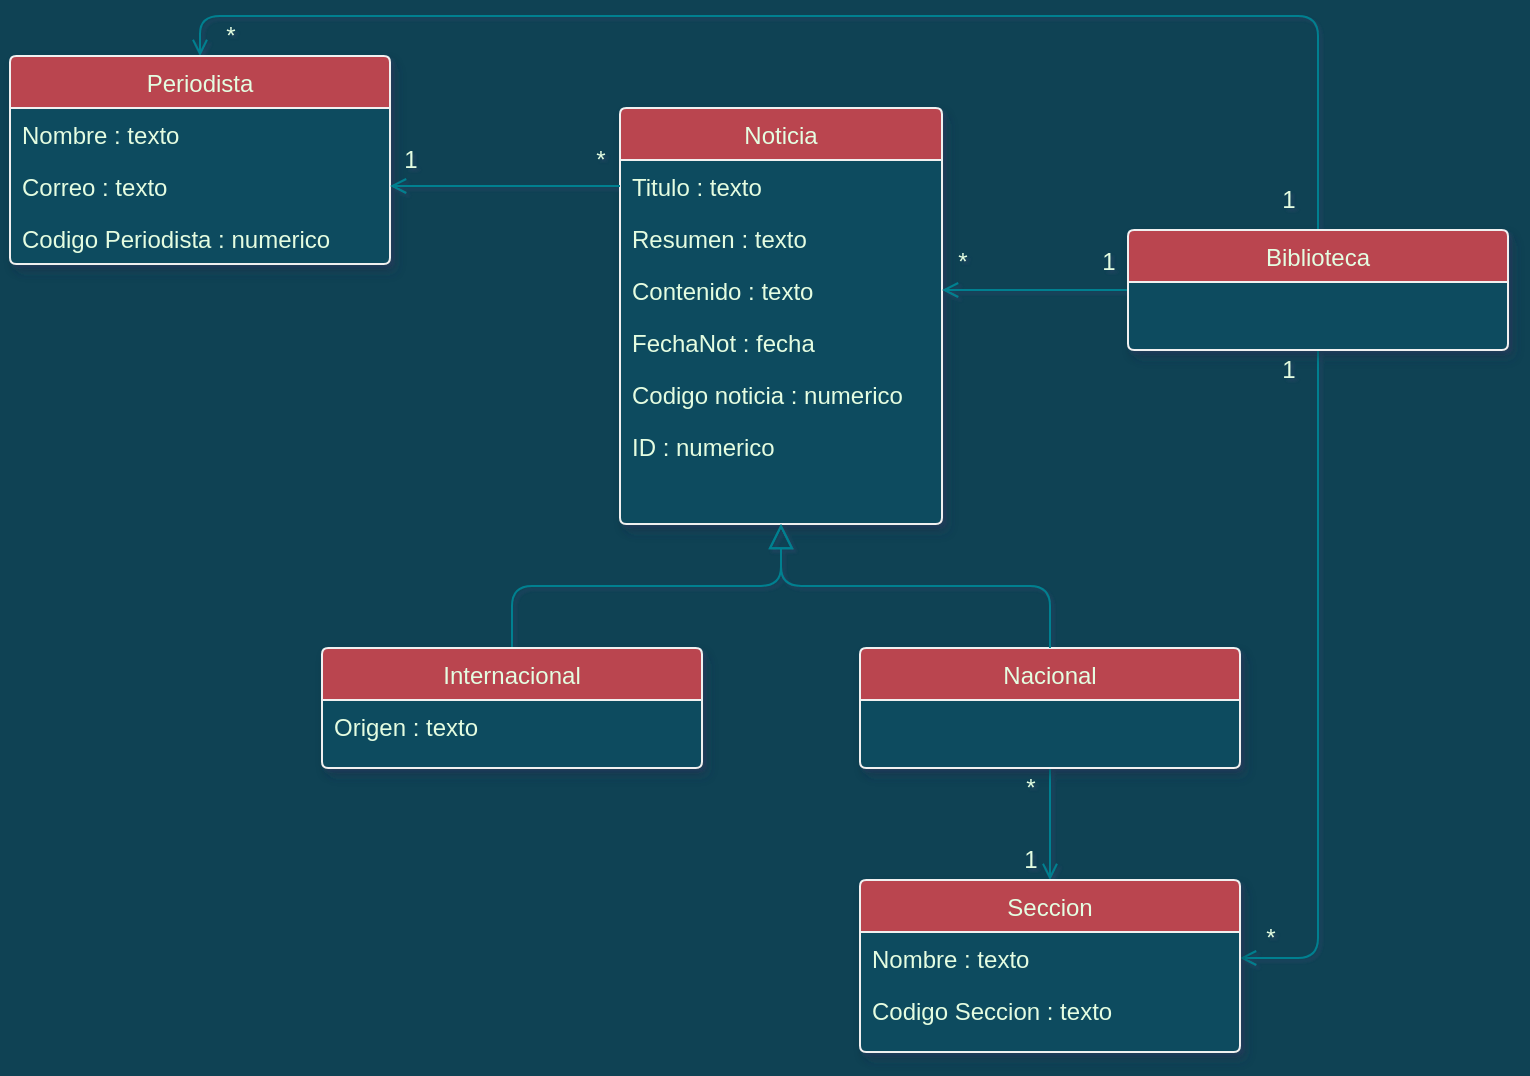 <mxfile version="14.6.13" type="device"><diagram id="C5RBs43oDa-KdzZeNtuy" name="Page-1"><mxGraphModel dx="115" dy="642" grid="1" gridSize="10" guides="1" tooltips="1" connect="1" arrows="1" fold="1" page="1" pageScale="1" pageWidth="827" pageHeight="1169" background="#0F4254" math="0" shadow="1"><root><mxCell id="WIyWlLk6GJQsqaUBKTNV-0"/><mxCell id="WIyWlLk6GJQsqaUBKTNV-1" parent="WIyWlLk6GJQsqaUBKTNV-0"/><mxCell id="3-sf3813eAfr77hIOCX9-44" value="Noticia" style="swimlane;fontStyle=0;align=center;verticalAlign=top;childLayout=stackLayout;horizontal=1;startSize=26;horizontalStack=0;resizeParent=1;resizeLast=0;collapsible=1;marginBottom=0;rounded=1;shadow=1;strokeWidth=1;fillColor=#BA4550;strokeColor=#f0f0f0;fontColor=#E4FDE1;swimlaneFillColor=#114B5F;glass=0;arcSize=4;" parent="WIyWlLk6GJQsqaUBKTNV-1" vertex="1"><mxGeometry x="1176" y="64" width="161" height="208" as="geometry"><mxRectangle x="230" y="140" width="160" height="26" as="alternateBounds"/></mxGeometry></mxCell><mxCell id="3-sf3813eAfr77hIOCX9-71" value="Titulo : texto" style="text;align=left;verticalAlign=top;spacingLeft=4;spacingRight=4;overflow=hidden;rotatable=0;points=[[0,0.5],[1,0.5]];portConstraint=eastwest;fontColor=#E4FDE1;" parent="3-sf3813eAfr77hIOCX9-44" vertex="1"><mxGeometry y="26" width="161" height="26" as="geometry"/></mxCell><mxCell id="3-sf3813eAfr77hIOCX9-72" value="Resumen : texto" style="text;align=left;verticalAlign=top;spacingLeft=4;spacingRight=4;overflow=hidden;rotatable=0;points=[[0,0.5],[1,0.5]];portConstraint=eastwest;fontColor=#E4FDE1;" parent="3-sf3813eAfr77hIOCX9-44" vertex="1"><mxGeometry y="52" width="161" height="26" as="geometry"/></mxCell><mxCell id="3-sf3813eAfr77hIOCX9-73" value="Contenido : texto" style="text;align=left;verticalAlign=top;spacingLeft=4;spacingRight=4;overflow=hidden;rotatable=0;points=[[0,0.5],[1,0.5]];portConstraint=eastwest;fontColor=#E4FDE1;" parent="3-sf3813eAfr77hIOCX9-44" vertex="1"><mxGeometry y="78" width="161" height="26" as="geometry"/></mxCell><mxCell id="3-sf3813eAfr77hIOCX9-70" value="FechaNot : fecha" style="text;align=left;verticalAlign=top;spacingLeft=4;spacingRight=4;overflow=hidden;rotatable=0;points=[[0,0.5],[1,0.5]];portConstraint=eastwest;fontStyle=0;fontColor=#E4FDE1;" parent="3-sf3813eAfr77hIOCX9-44" vertex="1"><mxGeometry y="104" width="161" height="26" as="geometry"/></mxCell><mxCell id="3-sf3813eAfr77hIOCX9-48" value="Codigo noticia : numerico" style="text;align=left;verticalAlign=top;spacingLeft=4;spacingRight=4;overflow=hidden;rotatable=0;points=[[0,0.5],[1,0.5]];portConstraint=eastwest;rounded=0;shadow=0;html=0;fontColor=#E4FDE1;" parent="3-sf3813eAfr77hIOCX9-44" vertex="1"><mxGeometry y="130" width="161" height="26" as="geometry"/></mxCell><mxCell id="YXi1QuguZmwEMJsISz42-0" value="ID : numerico" style="text;align=left;verticalAlign=top;spacingLeft=4;spacingRight=4;overflow=hidden;rotatable=0;points=[[0,0.5],[1,0.5]];portConstraint=eastwest;rounded=0;shadow=0;html=0;fontColor=#E4FDE1;" parent="3-sf3813eAfr77hIOCX9-44" vertex="1"><mxGeometry y="156" width="161" height="26" as="geometry"/></mxCell><mxCell id="fhMlI7O36xzXK1F7a8pC-33" style="edgeStyle=orthogonalEdgeStyle;rounded=1;sketch=0;orthogonalLoop=1;jettySize=auto;html=1;exitX=0.5;exitY=0;exitDx=0;exitDy=0;entryX=0.5;entryY=0;entryDx=0;entryDy=0;shadow=0;fontColor=#E4FDE1;endArrow=open;endFill=0;strokeColor=#028090;fillColor=#F45B69;" parent="WIyWlLk6GJQsqaUBKTNV-1" source="DcKe2nOHvvo9FDWXLojo-1" target="3-sf3813eAfr77hIOCX9-60" edge="1"><mxGeometry relative="1" as="geometry"><mxPoint x="1531" y="152" as="sourcePoint"/></mxGeometry></mxCell><mxCell id="fhMlI7O36xzXK1F7a8pC-37" style="edgeStyle=orthogonalEdgeStyle;rounded=1;sketch=0;orthogonalLoop=1;jettySize=auto;html=1;exitX=0.5;exitY=1;exitDx=0;exitDy=0;entryX=1;entryY=0.5;entryDx=0;entryDy=0;shadow=0;fontColor=#E4FDE1;endArrow=open;endFill=0;strokeColor=#028090;fillColor=#F45B69;" parent="WIyWlLk6GJQsqaUBKTNV-1" source="DcKe2nOHvvo9FDWXLojo-1" target="fhMlI7O36xzXK1F7a8pC-15" edge="1"><mxGeometry relative="1" as="geometry"><mxPoint x="1531" y="210" as="sourcePoint"/></mxGeometry></mxCell><mxCell id="3-sf3813eAfr77hIOCX9-60" value="Periodista" style="swimlane;fontStyle=0;align=center;verticalAlign=top;childLayout=stackLayout;horizontal=1;startSize=26;horizontalStack=0;resizeParent=1;resizeLast=0;collapsible=1;marginBottom=0;rounded=1;shadow=1;strokeWidth=1;fillColor=#BA4550;strokeColor=#f0f0f0;fontColor=#E4FDE1;swimlaneFillColor=#114B5F;glass=0;arcSize=4;" parent="WIyWlLk6GJQsqaUBKTNV-1" vertex="1"><mxGeometry x="871" y="38" width="190" height="104" as="geometry"><mxRectangle x="130" y="380" width="160" height="26" as="alternateBounds"/></mxGeometry></mxCell><mxCell id="3-sf3813eAfr77hIOCX9-79" value="Nombre : texto" style="text;align=left;verticalAlign=top;spacingLeft=4;spacingRight=4;overflow=hidden;rotatable=0;points=[[0,0.5],[1,0.5]];portConstraint=eastwest;fontColor=#E4FDE1;" parent="3-sf3813eAfr77hIOCX9-60" vertex="1"><mxGeometry y="26" width="190" height="26" as="geometry"/></mxCell><mxCell id="3-sf3813eAfr77hIOCX9-80" value="Correo : texto" style="text;align=left;verticalAlign=top;spacingLeft=4;spacingRight=4;overflow=hidden;rotatable=0;points=[[0,0.5],[1,0.5]];portConstraint=eastwest;fontColor=#E4FDE1;" parent="3-sf3813eAfr77hIOCX9-60" vertex="1"><mxGeometry y="52" width="190" height="26" as="geometry"/></mxCell><mxCell id="3-sf3813eAfr77hIOCX9-47" value="Codigo Periodista : numerico" style="text;align=left;verticalAlign=top;spacingLeft=4;spacingRight=4;overflow=hidden;rotatable=0;points=[[0,0.5],[1,0.5]];portConstraint=eastwest;fontColor=#E4FDE1;" parent="3-sf3813eAfr77hIOCX9-60" vertex="1"><mxGeometry y="78" width="190" height="26" as="geometry"/></mxCell><mxCell id="fhMlI7O36xzXK1F7a8pC-26" style="edgeStyle=orthogonalEdgeStyle;rounded=1;sketch=0;orthogonalLoop=1;jettySize=auto;html=1;exitX=0.5;exitY=1;exitDx=0;exitDy=0;entryX=0.5;entryY=0;entryDx=0;entryDy=0;shadow=0;fontColor=#E4FDE1;endArrow=open;endFill=0;strokeColor=#028090;fillColor=#F45B69;" parent="WIyWlLk6GJQsqaUBKTNV-1" source="3-sf3813eAfr77hIOCX9-61" target="fhMlI7O36xzXK1F7a8pC-14" edge="1"><mxGeometry relative="1" as="geometry"/></mxCell><mxCell id="3-sf3813eAfr77hIOCX9-61" value="Nacional" style="swimlane;fontStyle=0;align=center;verticalAlign=top;childLayout=stackLayout;horizontal=1;startSize=26;horizontalStack=0;resizeParent=1;resizeLast=0;collapsible=1;marginBottom=0;rounded=1;shadow=1;strokeWidth=1;fillColor=#BA4550;strokeColor=#f0f0f0;fontColor=#E4FDE1;swimlaneFillColor=#114B5F;glass=0;arcSize=4;" parent="WIyWlLk6GJQsqaUBKTNV-1" vertex="1"><mxGeometry x="1296" y="334" width="190" height="60" as="geometry"><mxRectangle x="130" y="380" width="160" height="26" as="alternateBounds"/></mxGeometry></mxCell><mxCell id="3-sf3813eAfr77hIOCX9-67" value="" style="endArrow=block;endSize=10;endFill=0;shadow=0;strokeWidth=1;edgeStyle=elbowEdgeStyle;elbow=vertical;entryX=0.5;entryY=1;entryDx=0;entryDy=0;strokeColor=#028090;fontColor=#E4FDE1;labelBackgroundColor=#114B5F;labelBorderColor=none;sketch=0;rounded=1;exitX=0.5;exitY=0;exitDx=0;exitDy=0;" parent="WIyWlLk6GJQsqaUBKTNV-1" source="3-sf3813eAfr77hIOCX9-61" target="3-sf3813eAfr77hIOCX9-44" edge="1"><mxGeometry width="160" relative="1" as="geometry"><mxPoint x="1410" y="320" as="sourcePoint"/><mxPoint x="427" y="-88" as="targetPoint"/></mxGeometry></mxCell><mxCell id="3-sf3813eAfr77hIOCX9-68" value="" style="endArrow=block;endSize=10;endFill=0;shadow=0;strokeWidth=1;rounded=1;edgeStyle=elbowEdgeStyle;elbow=vertical;exitX=0.5;exitY=0;exitDx=0;exitDy=0;entryX=0.5;entryY=1;entryDx=0;entryDy=0;strokeColor=#028090;fontColor=#E4FDE1;labelBackgroundColor=#114B5F;sketch=0;" parent="WIyWlLk6GJQsqaUBKTNV-1" source="3-sf3813eAfr77hIOCX9-69" target="3-sf3813eAfr77hIOCX9-44" edge="1"><mxGeometry width="160" relative="1" as="geometry"><mxPoint x="1162" y="334" as="sourcePoint"/><mxPoint x="457" y="-78" as="targetPoint"/></mxGeometry></mxCell><mxCell id="3-sf3813eAfr77hIOCX9-69" value="Internacional" style="swimlane;fontStyle=0;align=center;verticalAlign=top;childLayout=stackLayout;horizontal=1;startSize=26;horizontalStack=0;resizeParent=1;resizeLast=0;collapsible=1;marginBottom=0;rounded=1;shadow=1;strokeWidth=1;fillColor=#BA4550;strokeColor=#f0f0f0;fontColor=#E4FDE1;swimlaneFillColor=#114B5F;glass=0;arcSize=4;" parent="WIyWlLk6GJQsqaUBKTNV-1" vertex="1"><mxGeometry x="1027" y="334" width="190" height="60" as="geometry"><mxRectangle x="130" y="380" width="160" height="26" as="alternateBounds"/></mxGeometry></mxCell><mxCell id="3-sf3813eAfr77hIOCX9-74" value="Origen : texto" style="text;align=left;verticalAlign=top;spacingLeft=4;spacingRight=4;overflow=hidden;rotatable=0;points=[[0,0.5],[1,0.5]];portConstraint=eastwest;fontColor=#E4FDE1;" parent="3-sf3813eAfr77hIOCX9-69" vertex="1"><mxGeometry y="26" width="190" height="26" as="geometry"/></mxCell><mxCell id="3-sf3813eAfr77hIOCX9-76" value="*" style="text;html=1;align=center;verticalAlign=middle;resizable=0;points=[];autosize=1;strokeColor=none;fontColor=#E4FDE1;" parent="WIyWlLk6GJQsqaUBKTNV-1" vertex="1"><mxGeometry x="1156" y="80" width="20" height="20" as="geometry"/></mxCell><mxCell id="3-sf3813eAfr77hIOCX9-77" value="1" style="text;html=1;align=center;verticalAlign=middle;resizable=0;points=[];autosize=1;strokeColor=none;fontColor=#E4FDE1;" parent="WIyWlLk6GJQsqaUBKTNV-1" vertex="1"><mxGeometry x="1061" y="80" width="20" height="20" as="geometry"/></mxCell><mxCell id="fhMlI7O36xzXK1F7a8pC-14" value="Seccion" style="swimlane;fontStyle=0;align=center;verticalAlign=top;childLayout=stackLayout;horizontal=1;startSize=26;horizontalStack=0;resizeParent=1;resizeLast=0;collapsible=1;marginBottom=0;rounded=1;shadow=1;strokeWidth=1;fillColor=#BA4550;strokeColor=#f0f0f0;fontColor=#E4FDE1;swimlaneFillColor=#114B5F;glass=0;arcSize=4;" parent="WIyWlLk6GJQsqaUBKTNV-1" vertex="1"><mxGeometry x="1296" y="450" width="190" height="86" as="geometry"><mxRectangle x="130" y="380" width="160" height="26" as="alternateBounds"/></mxGeometry></mxCell><mxCell id="fhMlI7O36xzXK1F7a8pC-15" value="Nombre : texto" style="text;align=left;verticalAlign=top;spacingLeft=4;spacingRight=4;overflow=hidden;rotatable=0;points=[[0,0.5],[1,0.5]];portConstraint=eastwest;fontColor=#E4FDE1;" parent="fhMlI7O36xzXK1F7a8pC-14" vertex="1"><mxGeometry y="26" width="190" height="26" as="geometry"/></mxCell><mxCell id="fhMlI7O36xzXK1F7a8pC-28" value="Codigo Seccion : texto" style="text;align=left;verticalAlign=top;spacingLeft=4;spacingRight=4;overflow=hidden;rotatable=0;points=[[0,0.5],[1,0.5]];portConstraint=eastwest;fontColor=#E4FDE1;" parent="fhMlI7O36xzXK1F7a8pC-14" vertex="1"><mxGeometry y="52" width="190" height="26" as="geometry"/></mxCell><mxCell id="fhMlI7O36xzXK1F7a8pC-22" style="edgeStyle=orthogonalEdgeStyle;rounded=1;sketch=0;orthogonalLoop=1;jettySize=auto;html=1;exitX=0;exitY=0.5;exitDx=0;exitDy=0;entryX=1;entryY=0.5;entryDx=0;entryDy=0;shadow=0;fontColor=#E4FDE1;strokeColor=#028090;fillColor=#F45B69;endArrow=open;endFill=0;" parent="WIyWlLk6GJQsqaUBKTNV-1" source="3-sf3813eAfr77hIOCX9-71" target="3-sf3813eAfr77hIOCX9-80" edge="1"><mxGeometry relative="1" as="geometry"/></mxCell><mxCell id="fhMlI7O36xzXK1F7a8pC-29" value="*" style="text;html=1;align=center;verticalAlign=middle;resizable=0;points=[];autosize=1;strokeColor=none;fontColor=#E4FDE1;" parent="WIyWlLk6GJQsqaUBKTNV-1" vertex="1"><mxGeometry x="1337" y="131" width="20" height="20" as="geometry"/></mxCell><mxCell id="fhMlI7O36xzXK1F7a8pC-30" value="1" style="text;html=1;align=center;verticalAlign=middle;resizable=0;points=[];autosize=1;strokeColor=none;fontColor=#E4FDE1;" parent="WIyWlLk6GJQsqaUBKTNV-1" vertex="1"><mxGeometry x="1410" y="131" width="20" height="20" as="geometry"/></mxCell><mxCell id="fhMlI7O36xzXK1F7a8pC-31" value="*" style="text;html=1;align=center;verticalAlign=middle;resizable=0;points=[];autosize=1;strokeColor=none;fontColor=#E4FDE1;" parent="WIyWlLk6GJQsqaUBKTNV-1" vertex="1"><mxGeometry x="1371" y="394" width="20" height="20" as="geometry"/></mxCell><mxCell id="fhMlI7O36xzXK1F7a8pC-32" value="1" style="text;html=1;align=center;verticalAlign=middle;resizable=0;points=[];autosize=1;strokeColor=none;fontColor=#E4FDE1;" parent="WIyWlLk6GJQsqaUBKTNV-1" vertex="1"><mxGeometry x="1371" y="430" width="20" height="20" as="geometry"/></mxCell><mxCell id="fhMlI7O36xzXK1F7a8pC-38" value="1" style="text;html=1;align=center;verticalAlign=middle;resizable=0;points=[];autosize=1;strokeColor=none;fontColor=#E4FDE1;" parent="WIyWlLk6GJQsqaUBKTNV-1" vertex="1"><mxGeometry x="1500" y="185" width="20" height="20" as="geometry"/></mxCell><mxCell id="fhMlI7O36xzXK1F7a8pC-39" value="*" style="text;html=1;align=center;verticalAlign=middle;resizable=0;points=[];autosize=1;strokeColor=none;fontColor=#E4FDE1;" parent="WIyWlLk6GJQsqaUBKTNV-1" vertex="1"><mxGeometry x="1491" y="469" width="20" height="20" as="geometry"/></mxCell><mxCell id="fhMlI7O36xzXK1F7a8pC-40" value="*" style="text;html=1;align=center;verticalAlign=middle;resizable=0;points=[];autosize=1;strokeColor=none;fontColor=#E4FDE1;" parent="WIyWlLk6GJQsqaUBKTNV-1" vertex="1"><mxGeometry x="971" y="18" width="20" height="20" as="geometry"/></mxCell><mxCell id="fhMlI7O36xzXK1F7a8pC-41" value="1" style="text;html=1;align=center;verticalAlign=middle;resizable=0;points=[];autosize=1;strokeColor=none;fontColor=#E4FDE1;" parent="WIyWlLk6GJQsqaUBKTNV-1" vertex="1"><mxGeometry x="1500" y="131" width="20" height="20" as="geometry"/></mxCell><mxCell id="-KuqnkD-bVxBn2JRfndO-6" style="edgeStyle=orthogonalEdgeStyle;rounded=1;sketch=0;orthogonalLoop=1;jettySize=auto;html=1;entryX=1;entryY=0.5;entryDx=0;entryDy=0;shadow=0;fontColor=#E4FDE1;strokeColor=#028090;fillColor=#F45B69;endArrow=open;endFill=0;exitX=0;exitY=0.5;exitDx=0;exitDy=0;" parent="WIyWlLk6GJQsqaUBKTNV-1" source="DcKe2nOHvvo9FDWXLojo-1" target="3-sf3813eAfr77hIOCX9-73" edge="1"><mxGeometry relative="1" as="geometry"><mxPoint x="1451" y="181" as="sourcePoint"/><mxPoint x="1391" y="112" as="targetPoint"/></mxGeometry></mxCell><mxCell id="DcKe2nOHvvo9FDWXLojo-1" value="Biblioteca" style="swimlane;fontStyle=0;align=center;verticalAlign=top;childLayout=stackLayout;horizontal=1;startSize=26;horizontalStack=0;resizeParent=1;resizeLast=0;collapsible=1;marginBottom=0;rounded=1;shadow=1;strokeWidth=1;fillColor=#BA4550;strokeColor=#f0f0f0;fontColor=#E4FDE1;swimlaneFillColor=#114B5F;glass=0;arcSize=4;" parent="WIyWlLk6GJQsqaUBKTNV-1" vertex="1"><mxGeometry x="1430" y="125" width="190" height="60" as="geometry"><mxRectangle x="130" y="380" width="160" height="26" as="alternateBounds"/></mxGeometry></mxCell><mxCell id="gtTvnAgiuk1BA9MN-QL5-0" value="1" style="text;html=1;align=center;verticalAlign=middle;resizable=0;points=[];autosize=1;strokeColor=none;fontColor=#E4FDE1;" vertex="1" parent="WIyWlLk6GJQsqaUBKTNV-1"><mxGeometry x="1500" y="100" width="20" height="20" as="geometry"/></mxCell></root></mxGraphModel></diagram></mxfile>